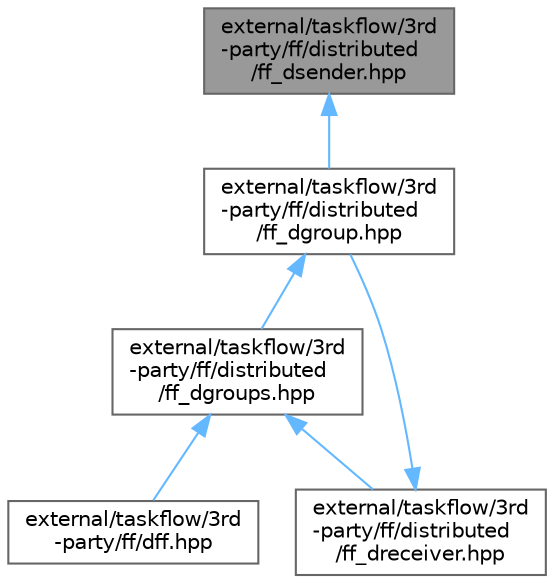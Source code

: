 digraph "external/taskflow/3rd-party/ff/distributed/ff_dsender.hpp"
{
 // LATEX_PDF_SIZE
  bgcolor="transparent";
  edge [fontname=Helvetica,fontsize=10,labelfontname=Helvetica,labelfontsize=10];
  node [fontname=Helvetica,fontsize=10,shape=box,height=0.2,width=0.4];
  Node1 [id="Node000001",label="external/taskflow/3rd\l-party/ff/distributed\l/ff_dsender.hpp",height=0.2,width=0.4,color="gray40", fillcolor="grey60", style="filled", fontcolor="black",tooltip=" "];
  Node1 -> Node2 [id="edge6_Node000001_Node000002",dir="back",color="steelblue1",style="solid",tooltip=" "];
  Node2 [id="Node000002",label="external/taskflow/3rd\l-party/ff/distributed\l/ff_dgroup.hpp",height=0.2,width=0.4,color="grey40", fillcolor="white", style="filled",URL="$ff__dgroup_8hpp.html",tooltip=" "];
  Node2 -> Node3 [id="edge7_Node000002_Node000003",dir="back",color="steelblue1",style="solid",tooltip=" "];
  Node3 [id="Node000003",label="external/taskflow/3rd\l-party/ff/distributed\l/ff_dgroups.hpp",height=0.2,width=0.4,color="grey40", fillcolor="white", style="filled",URL="$ff__dgroups_8hpp.html",tooltip=" "];
  Node3 -> Node4 [id="edge8_Node000003_Node000004",dir="back",color="steelblue1",style="solid",tooltip=" "];
  Node4 [id="Node000004",label="external/taskflow/3rd\l-party/ff/dff.hpp",height=0.2,width=0.4,color="grey40", fillcolor="white", style="filled",URL="$dff_8hpp.html",tooltip=" "];
  Node3 -> Node5 [id="edge9_Node000003_Node000005",dir="back",color="steelblue1",style="solid",tooltip=" "];
  Node5 [id="Node000005",label="external/taskflow/3rd\l-party/ff/distributed\l/ff_dreceiver.hpp",height=0.2,width=0.4,color="grey40", fillcolor="white", style="filled",URL="$ff__dreceiver_8hpp.html",tooltip=" "];
  Node5 -> Node2 [id="edge10_Node000005_Node000002",dir="back",color="steelblue1",style="solid",tooltip=" "];
}

